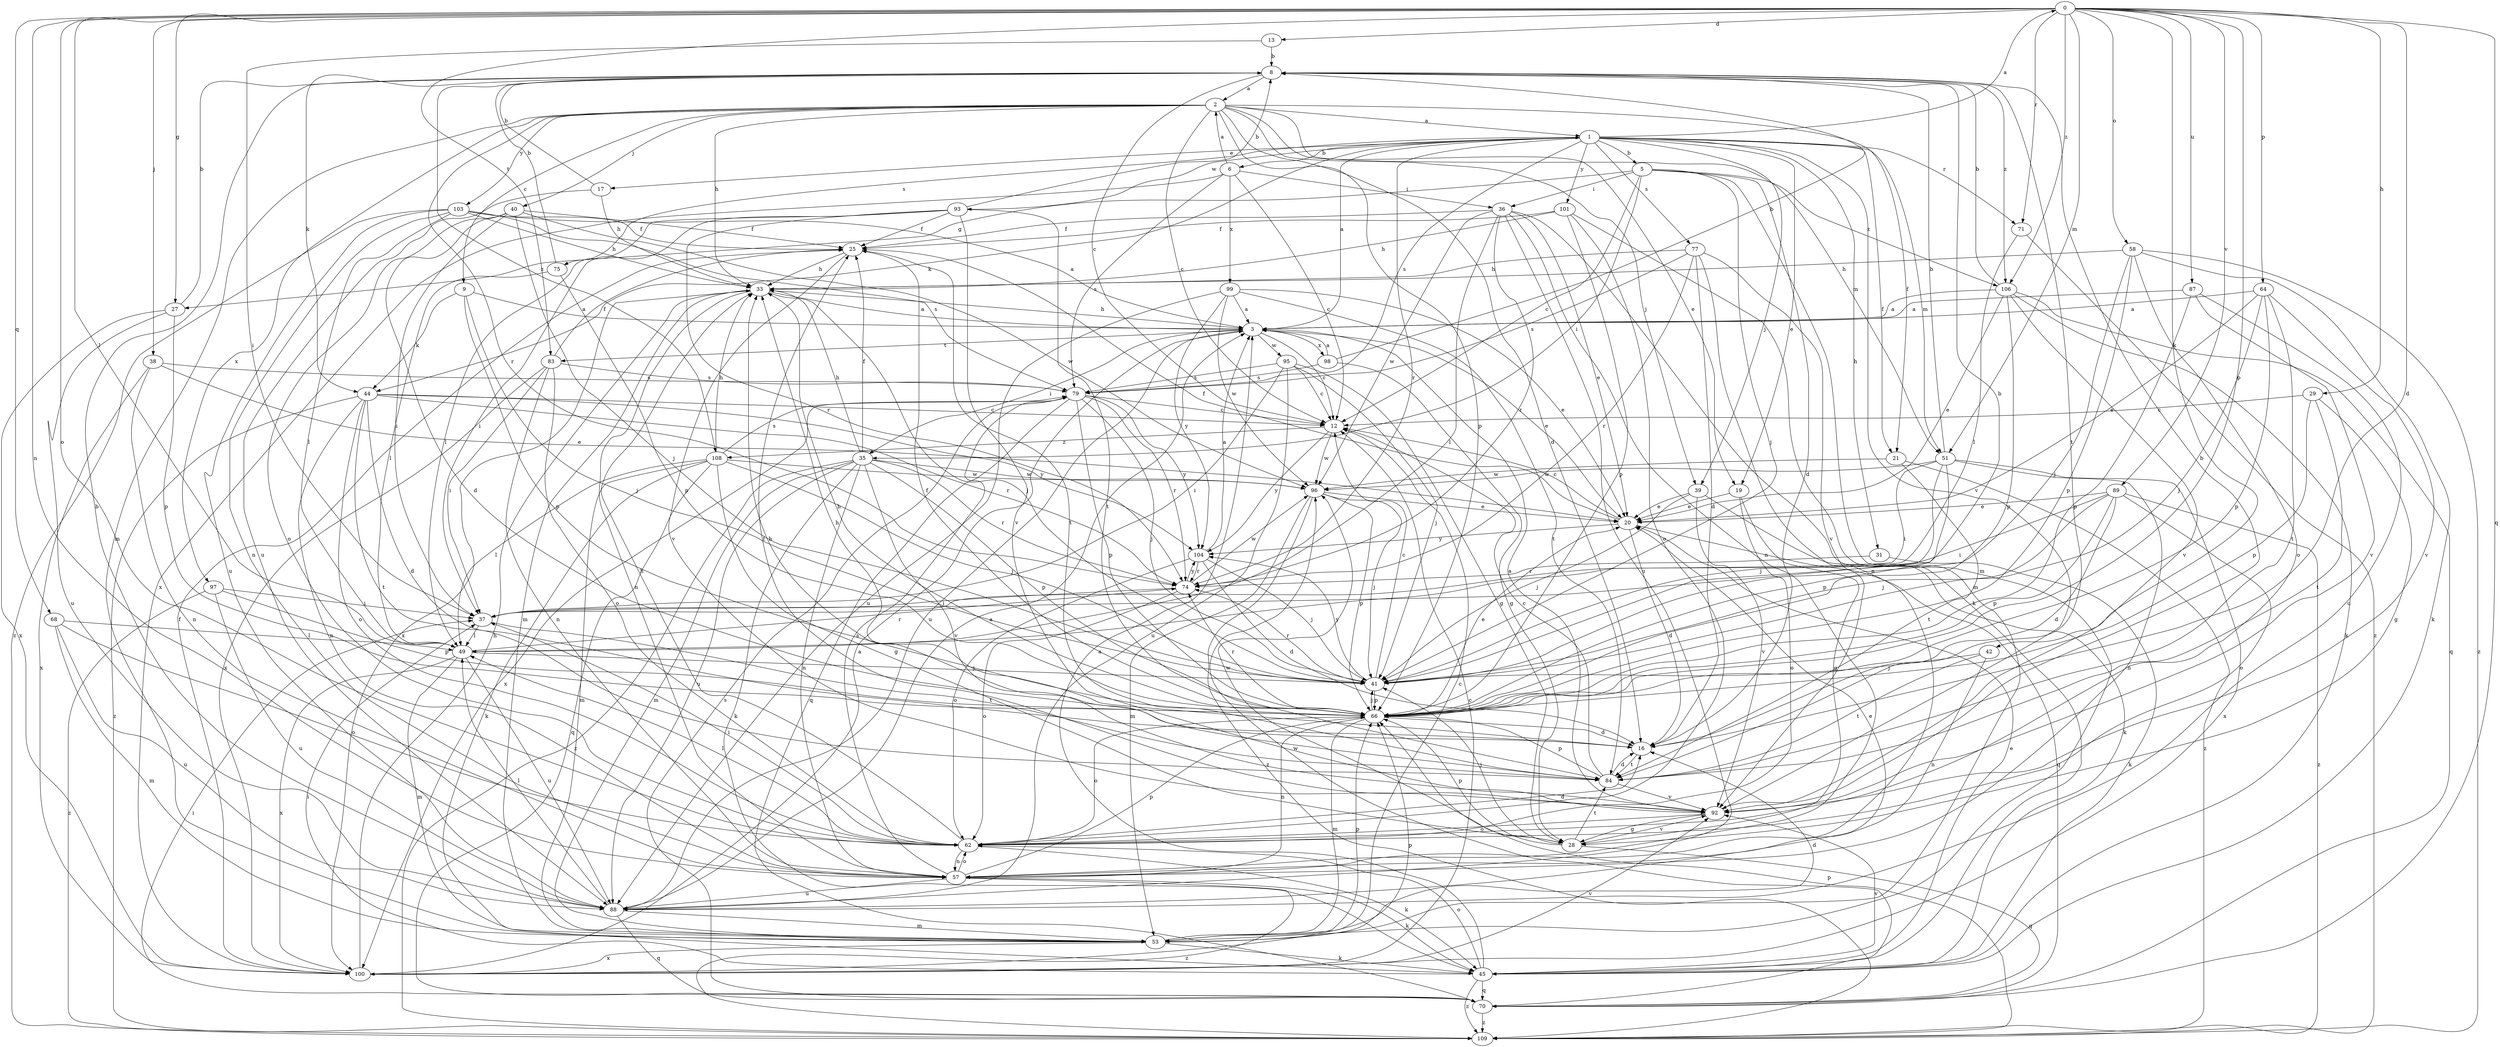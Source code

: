 strict digraph  {
0;
1;
2;
3;
5;
6;
8;
9;
12;
13;
16;
17;
19;
20;
21;
25;
27;
28;
29;
31;
33;
35;
36;
37;
38;
39;
40;
41;
42;
44;
45;
49;
51;
53;
57;
58;
62;
64;
66;
68;
70;
71;
74;
75;
77;
79;
83;
84;
87;
88;
89;
92;
93;
95;
96;
97;
98;
99;
100;
101;
103;
104;
106;
108;
109;
0 -> 13  [label=d];
0 -> 16  [label=d];
0 -> 27  [label=g];
0 -> 29  [label=h];
0 -> 38  [label=j];
0 -> 42  [label=k];
0 -> 49  [label=l];
0 -> 51  [label=m];
0 -> 57  [label=n];
0 -> 58  [label=o];
0 -> 62  [label=o];
0 -> 64  [label=p];
0 -> 66  [label=p];
0 -> 68  [label=q];
0 -> 70  [label=q];
0 -> 71  [label=r];
0 -> 83  [label=t];
0 -> 87  [label=u];
0 -> 89  [label=v];
0 -> 106  [label=z];
1 -> 0  [label=a];
1 -> 5  [label=b];
1 -> 6  [label=b];
1 -> 17  [label=e];
1 -> 19  [label=e];
1 -> 21  [label=f];
1 -> 31  [label=h];
1 -> 39  [label=j];
1 -> 44  [label=k];
1 -> 51  [label=m];
1 -> 71  [label=r];
1 -> 74  [label=r];
1 -> 75  [label=s];
1 -> 77  [label=s];
1 -> 79  [label=s];
1 -> 92  [label=v];
1 -> 93  [label=w];
1 -> 101  [label=y];
2 -> 1  [label=a];
2 -> 9  [label=c];
2 -> 12  [label=c];
2 -> 16  [label=d];
2 -> 19  [label=e];
2 -> 21  [label=f];
2 -> 33  [label=h];
2 -> 39  [label=j];
2 -> 40  [label=j];
2 -> 51  [label=m];
2 -> 53  [label=m];
2 -> 66  [label=p];
2 -> 74  [label=r];
2 -> 97  [label=x];
2 -> 103  [label=y];
3 -> 1  [label=a];
3 -> 12  [label=c];
3 -> 20  [label=e];
3 -> 33  [label=h];
3 -> 35  [label=i];
3 -> 83  [label=t];
3 -> 88  [label=u];
3 -> 95  [label=w];
3 -> 98  [label=x];
5 -> 12  [label=c];
5 -> 16  [label=d];
5 -> 27  [label=g];
5 -> 35  [label=i];
5 -> 36  [label=i];
5 -> 41  [label=j];
5 -> 53  [label=m];
5 -> 106  [label=z];
6 -> 2  [label=a];
6 -> 12  [label=c];
6 -> 36  [label=i];
6 -> 79  [label=s];
6 -> 99  [label=x];
6 -> 100  [label=x];
8 -> 2  [label=a];
8 -> 12  [label=c];
8 -> 44  [label=k];
8 -> 84  [label=t];
8 -> 106  [label=z];
8 -> 108  [label=z];
9 -> 3  [label=a];
9 -> 41  [label=j];
9 -> 44  [label=k];
9 -> 66  [label=p];
12 -> 96  [label=w];
12 -> 104  [label=y];
12 -> 108  [label=z];
13 -> 8  [label=b];
13 -> 37  [label=i];
16 -> 33  [label=h];
16 -> 84  [label=t];
17 -> 8  [label=b];
17 -> 33  [label=h];
17 -> 88  [label=u];
19 -> 20  [label=e];
19 -> 28  [label=g];
19 -> 62  [label=o];
20 -> 12  [label=c];
20 -> 16  [label=d];
20 -> 25  [label=f];
20 -> 70  [label=q];
20 -> 104  [label=y];
21 -> 84  [label=t];
21 -> 96  [label=w];
21 -> 109  [label=z];
25 -> 33  [label=h];
25 -> 84  [label=t];
25 -> 92  [label=v];
27 -> 8  [label=b];
27 -> 66  [label=p];
27 -> 88  [label=u];
27 -> 100  [label=x];
28 -> 41  [label=j];
28 -> 66  [label=p];
28 -> 70  [label=q];
28 -> 84  [label=t];
28 -> 92  [label=v];
28 -> 96  [label=w];
29 -> 12  [label=c];
29 -> 28  [label=g];
29 -> 66  [label=p];
29 -> 84  [label=t];
31 -> 45  [label=k];
31 -> 74  [label=r];
33 -> 3  [label=a];
33 -> 41  [label=j];
33 -> 53  [label=m];
33 -> 57  [label=n];
33 -> 100  [label=x];
35 -> 25  [label=f];
35 -> 33  [label=h];
35 -> 45  [label=k];
35 -> 53  [label=m];
35 -> 57  [label=n];
35 -> 66  [label=p];
35 -> 74  [label=r];
35 -> 88  [label=u];
35 -> 92  [label=v];
35 -> 96  [label=w];
35 -> 109  [label=z];
36 -> 20  [label=e];
36 -> 25  [label=f];
36 -> 45  [label=k];
36 -> 49  [label=l];
36 -> 57  [label=n];
36 -> 74  [label=r];
36 -> 88  [label=u];
36 -> 96  [label=w];
37 -> 49  [label=l];
37 -> 84  [label=t];
38 -> 20  [label=e];
38 -> 57  [label=n];
38 -> 79  [label=s];
38 -> 100  [label=x];
39 -> 20  [label=e];
39 -> 41  [label=j];
39 -> 45  [label=k];
39 -> 92  [label=v];
40 -> 16  [label=d];
40 -> 25  [label=f];
40 -> 37  [label=i];
40 -> 41  [label=j];
40 -> 62  [label=o];
40 -> 96  [label=w];
41 -> 8  [label=b];
41 -> 12  [label=c];
41 -> 66  [label=p];
41 -> 74  [label=r];
41 -> 104  [label=y];
42 -> 41  [label=j];
42 -> 57  [label=n];
42 -> 84  [label=t];
44 -> 12  [label=c];
44 -> 16  [label=d];
44 -> 57  [label=n];
44 -> 62  [label=o];
44 -> 74  [label=r];
44 -> 84  [label=t];
44 -> 104  [label=y];
44 -> 109  [label=z];
45 -> 3  [label=a];
45 -> 20  [label=e];
45 -> 37  [label=i];
45 -> 62  [label=o];
45 -> 70  [label=q];
45 -> 92  [label=v];
45 -> 109  [label=z];
49 -> 41  [label=j];
49 -> 53  [label=m];
49 -> 74  [label=r];
49 -> 88  [label=u];
49 -> 100  [label=x];
51 -> 8  [label=b];
51 -> 37  [label=i];
51 -> 41  [label=j];
51 -> 57  [label=n];
51 -> 66  [label=p];
51 -> 96  [label=w];
51 -> 100  [label=x];
53 -> 12  [label=c];
53 -> 16  [label=d];
53 -> 45  [label=k];
53 -> 66  [label=p];
53 -> 100  [label=x];
57 -> 45  [label=k];
57 -> 62  [label=o];
57 -> 66  [label=p];
57 -> 79  [label=s];
57 -> 88  [label=u];
57 -> 109  [label=z];
58 -> 33  [label=h];
58 -> 41  [label=j];
58 -> 45  [label=k];
58 -> 62  [label=o];
58 -> 66  [label=p];
58 -> 109  [label=z];
62 -> 16  [label=d];
62 -> 33  [label=h];
62 -> 37  [label=i];
62 -> 45  [label=k];
62 -> 49  [label=l];
62 -> 57  [label=n];
64 -> 3  [label=a];
64 -> 20  [label=e];
64 -> 41  [label=j];
64 -> 66  [label=p];
64 -> 84  [label=t];
64 -> 92  [label=v];
66 -> 16  [label=d];
66 -> 20  [label=e];
66 -> 25  [label=f];
66 -> 33  [label=h];
66 -> 41  [label=j];
66 -> 53  [label=m];
66 -> 57  [label=n];
66 -> 62  [label=o];
66 -> 74  [label=r];
68 -> 49  [label=l];
68 -> 53  [label=m];
68 -> 62  [label=o];
68 -> 88  [label=u];
70 -> 37  [label=i];
70 -> 79  [label=s];
70 -> 96  [label=w];
70 -> 109  [label=z];
71 -> 49  [label=l];
71 -> 109  [label=z];
74 -> 37  [label=i];
74 -> 62  [label=o];
74 -> 96  [label=w];
74 -> 104  [label=y];
75 -> 8  [label=b];
75 -> 49  [label=l];
75 -> 66  [label=p];
77 -> 16  [label=d];
77 -> 33  [label=h];
77 -> 57  [label=n];
77 -> 74  [label=r];
77 -> 79  [label=s];
77 -> 92  [label=v];
79 -> 12  [label=c];
79 -> 41  [label=j];
79 -> 66  [label=p];
79 -> 70  [label=q];
79 -> 74  [label=r];
79 -> 100  [label=x];
79 -> 104  [label=y];
83 -> 25  [label=f];
83 -> 37  [label=i];
83 -> 57  [label=n];
83 -> 62  [label=o];
83 -> 79  [label=s];
83 -> 100  [label=x];
84 -> 12  [label=c];
84 -> 16  [label=d];
84 -> 33  [label=h];
84 -> 66  [label=p];
84 -> 92  [label=v];
87 -> 3  [label=a];
87 -> 66  [label=p];
87 -> 88  [label=u];
87 -> 92  [label=v];
88 -> 3  [label=a];
88 -> 8  [label=b];
88 -> 20  [label=e];
88 -> 49  [label=l];
88 -> 53  [label=m];
88 -> 70  [label=q];
89 -> 16  [label=d];
89 -> 20  [label=e];
89 -> 37  [label=i];
89 -> 41  [label=j];
89 -> 62  [label=o];
89 -> 66  [label=p];
89 -> 109  [label=z];
92 -> 3  [label=a];
92 -> 8  [label=b];
92 -> 25  [label=f];
92 -> 28  [label=g];
92 -> 62  [label=o];
93 -> 8  [label=b];
93 -> 25  [label=f];
93 -> 37  [label=i];
93 -> 49  [label=l];
93 -> 74  [label=r];
93 -> 84  [label=t];
93 -> 92  [label=v];
95 -> 12  [label=c];
95 -> 28  [label=g];
95 -> 37  [label=i];
95 -> 41  [label=j];
95 -> 79  [label=s];
95 -> 88  [label=u];
96 -> 20  [label=e];
96 -> 41  [label=j];
96 -> 53  [label=m];
96 -> 66  [label=p];
96 -> 109  [label=z];
97 -> 37  [label=i];
97 -> 66  [label=p];
97 -> 88  [label=u];
97 -> 109  [label=z];
98 -> 3  [label=a];
98 -> 8  [label=b];
98 -> 28  [label=g];
98 -> 79  [label=s];
99 -> 3  [label=a];
99 -> 20  [label=e];
99 -> 84  [label=t];
99 -> 88  [label=u];
99 -> 96  [label=w];
99 -> 104  [label=y];
100 -> 3  [label=a];
100 -> 12  [label=c];
100 -> 25  [label=f];
100 -> 33  [label=h];
100 -> 66  [label=p];
100 -> 92  [label=v];
101 -> 25  [label=f];
101 -> 33  [label=h];
101 -> 53  [label=m];
101 -> 62  [label=o];
101 -> 66  [label=p];
103 -> 3  [label=a];
103 -> 25  [label=f];
103 -> 33  [label=h];
103 -> 49  [label=l];
103 -> 57  [label=n];
103 -> 79  [label=s];
103 -> 88  [label=u];
103 -> 109  [label=z];
104 -> 3  [label=a];
104 -> 16  [label=d];
104 -> 41  [label=j];
104 -> 62  [label=o];
104 -> 74  [label=r];
106 -> 3  [label=a];
106 -> 8  [label=b];
106 -> 20  [label=e];
106 -> 45  [label=k];
106 -> 66  [label=p];
106 -> 70  [label=q];
106 -> 92  [label=v];
108 -> 28  [label=g];
108 -> 33  [label=h];
108 -> 41  [label=j];
108 -> 45  [label=k];
108 -> 49  [label=l];
108 -> 53  [label=m];
108 -> 70  [label=q];
108 -> 79  [label=s];
108 -> 96  [label=w];
109 -> 66  [label=p];
}
